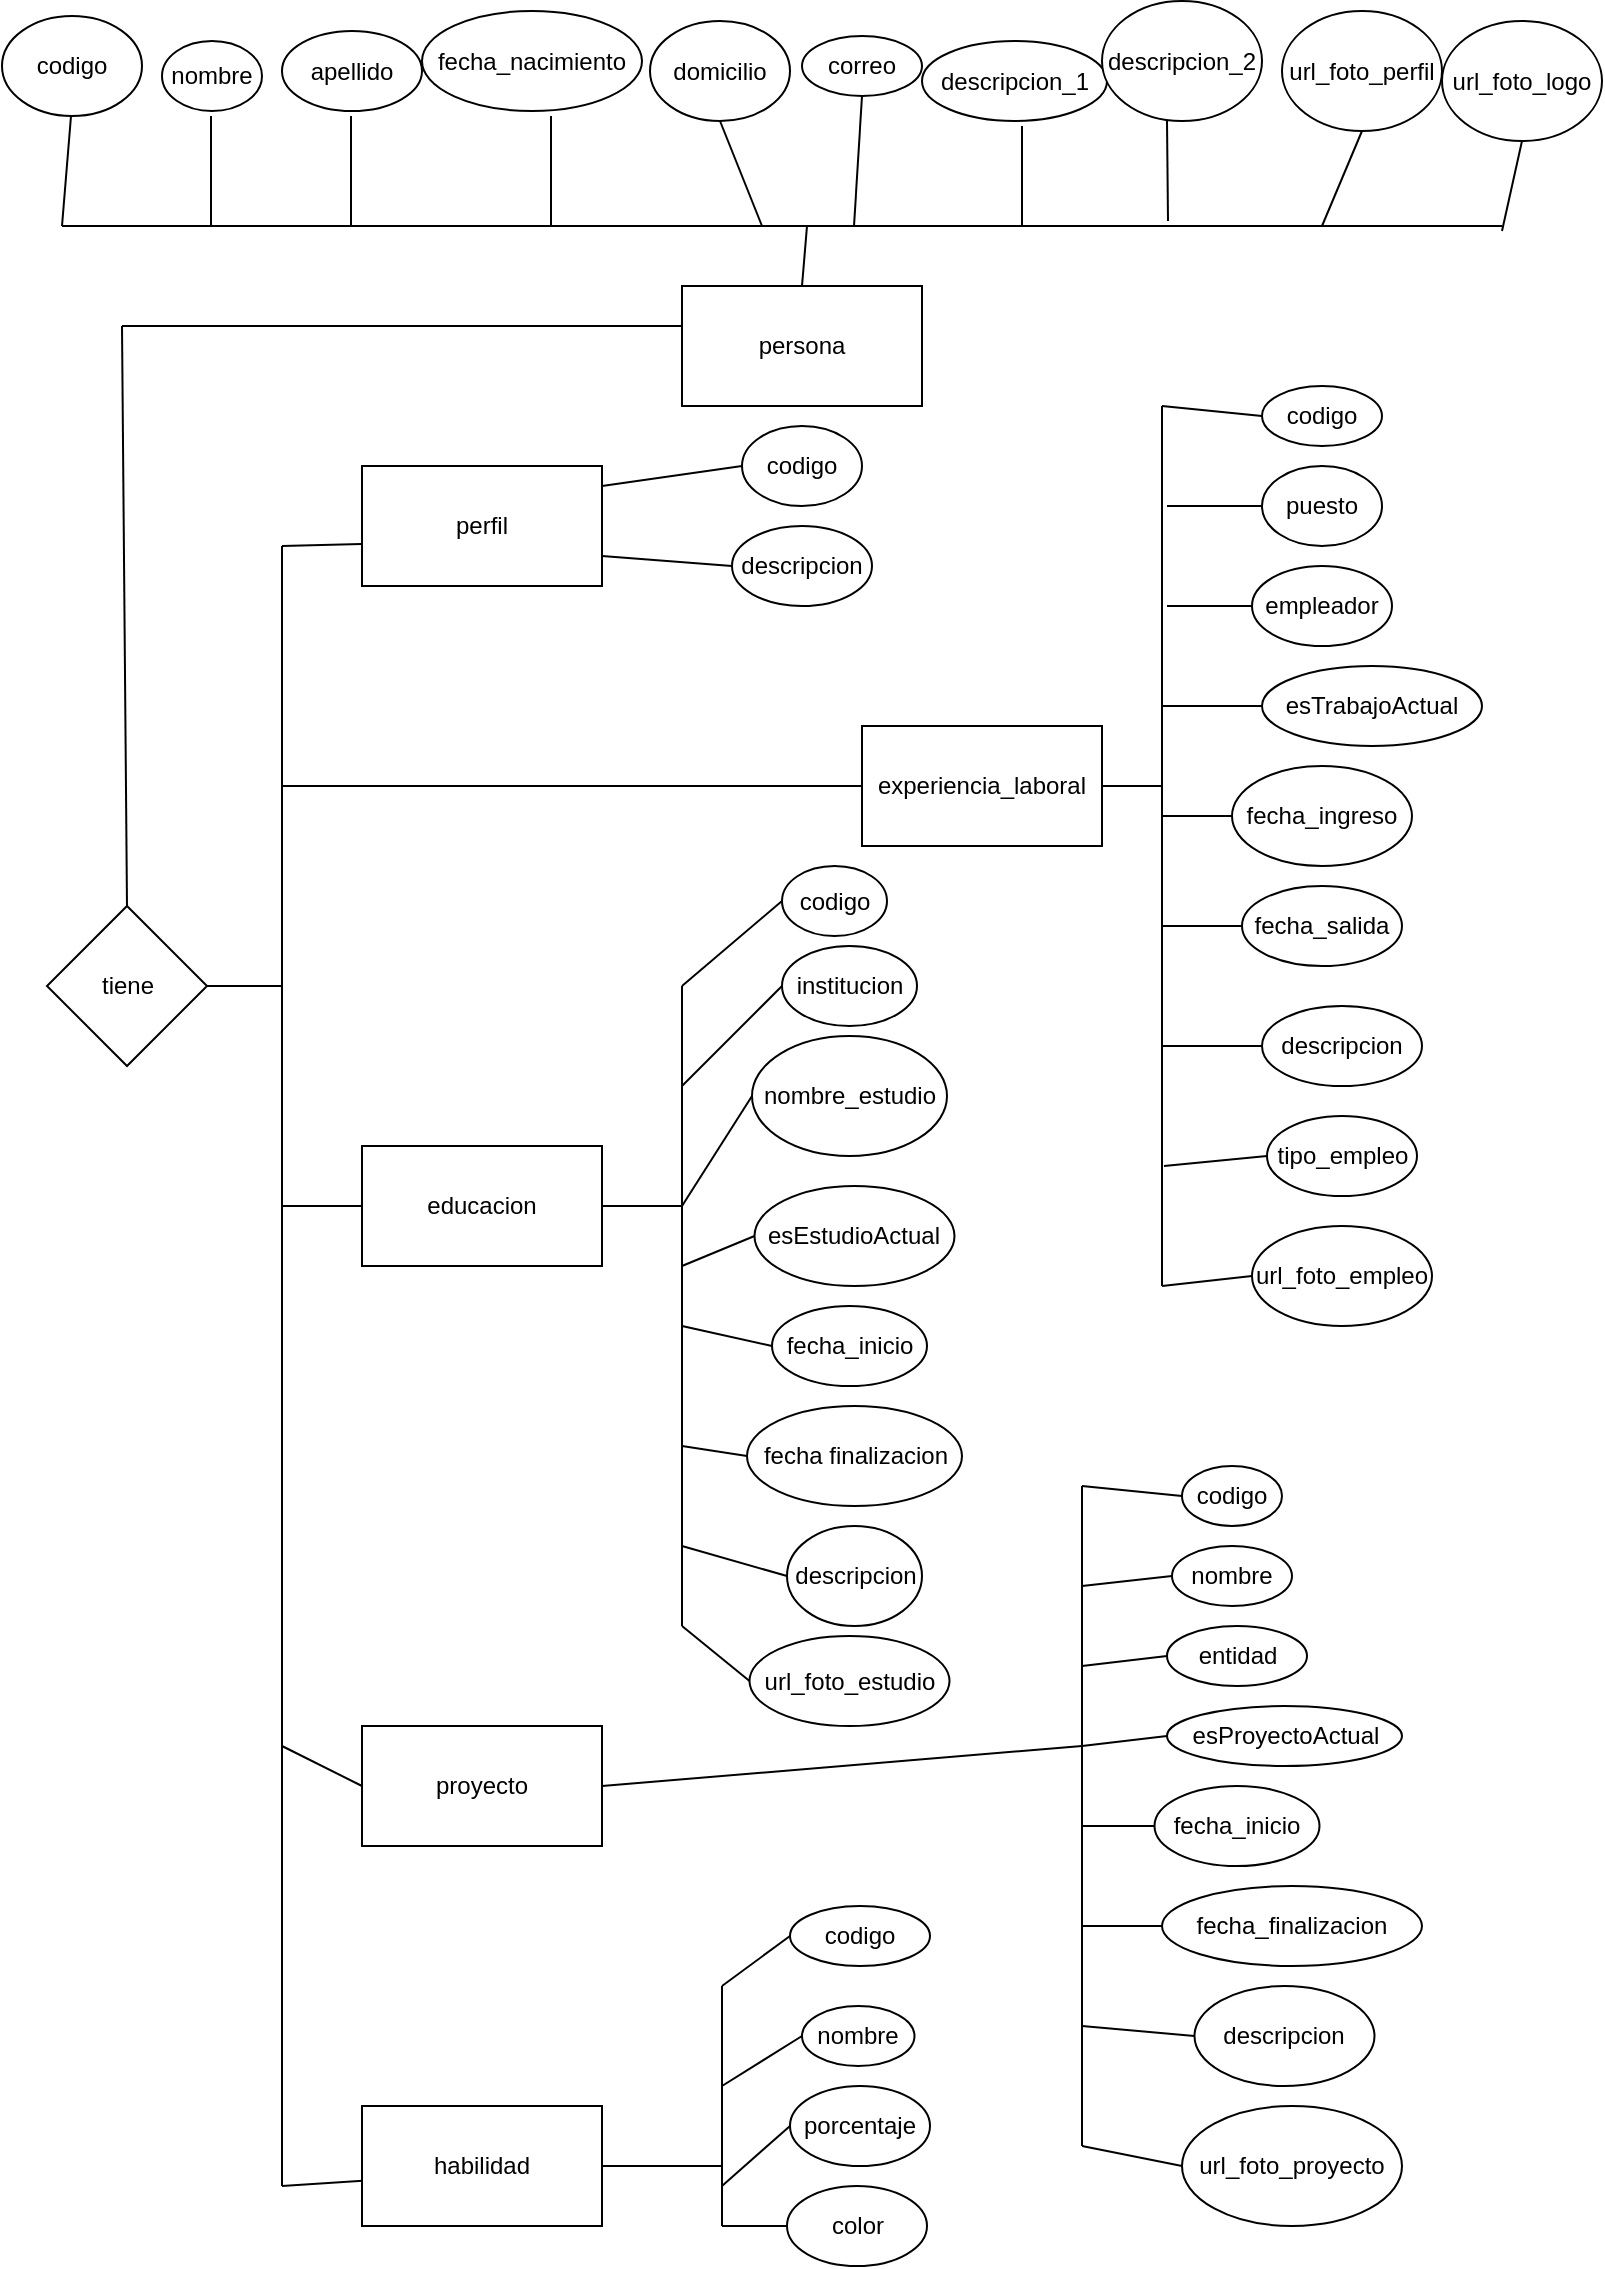 <mxfile version="20.2.2" type="device"><diagram id="bPtosmQlUWPxmqfCJIOB" name="Página-1"><mxGraphModel dx="1038" dy="539" grid="1" gridSize="10" guides="1" tooltips="1" connect="1" arrows="1" fold="1" page="1" pageScale="1" pageWidth="827" pageHeight="1169" math="0" shadow="0"><root><mxCell id="0"/><mxCell id="1" parent="0"/><mxCell id="aZ6jJNuGDx-x8V-V7N6B-1" value="codigo" style="ellipse;whiteSpace=wrap;html=1;" parent="1" vertex="1"><mxGeometry x="20" y="15" width="70" height="50" as="geometry"/></mxCell><mxCell id="aZ6jJNuGDx-x8V-V7N6B-2" value="nombre" style="ellipse;whiteSpace=wrap;html=1;" parent="1" vertex="1"><mxGeometry x="100" y="27.5" width="50" height="35" as="geometry"/></mxCell><mxCell id="aZ6jJNuGDx-x8V-V7N6B-3" value="apellido" style="ellipse;whiteSpace=wrap;html=1;" parent="1" vertex="1"><mxGeometry x="160" y="22.5" width="70" height="40" as="geometry"/></mxCell><mxCell id="aZ6jJNuGDx-x8V-V7N6B-4" value="descripcion_1" style="ellipse;whiteSpace=wrap;html=1;" parent="1" vertex="1"><mxGeometry x="480" y="27.5" width="92.5" height="40" as="geometry"/></mxCell><mxCell id="aZ6jJNuGDx-x8V-V7N6B-5" value="descripcion_2" style="ellipse;whiteSpace=wrap;html=1;" parent="1" vertex="1"><mxGeometry x="570" y="7.5" width="80" height="60" as="geometry"/></mxCell><mxCell id="aZ6jJNuGDx-x8V-V7N6B-6" value="domicilio" style="ellipse;whiteSpace=wrap;html=1;" parent="1" vertex="1"><mxGeometry x="344" y="17.5" width="70" height="50" as="geometry"/></mxCell><mxCell id="aZ6jJNuGDx-x8V-V7N6B-7" value="url_foto_perfil" style="ellipse;whiteSpace=wrap;html=1;" parent="1" vertex="1"><mxGeometry x="660" y="12.5" width="80" height="60" as="geometry"/></mxCell><mxCell id="aZ6jJNuGDx-x8V-V7N6B-8" value="url_foto_logo" style="ellipse;whiteSpace=wrap;html=1;" parent="1" vertex="1"><mxGeometry x="740" y="17.5" width="80" height="60" as="geometry"/></mxCell><mxCell id="aZ6jJNuGDx-x8V-V7N6B-10" value="" style="endArrow=none;html=1;rounded=0;entryX=0.5;entryY=1;entryDx=0;entryDy=0;" parent="1" target="aZ6jJNuGDx-x8V-V7N6B-8" edge="1"><mxGeometry width="50" height="50" relative="1" as="geometry"><mxPoint x="770" y="122.5" as="sourcePoint"/><mxPoint x="770" y="77.5" as="targetPoint"/></mxGeometry></mxCell><mxCell id="aZ6jJNuGDx-x8V-V7N6B-11" value="" style="endArrow=none;html=1;rounded=0;entryX=0.5;entryY=1;entryDx=0;entryDy=0;" parent="1" target="aZ6jJNuGDx-x8V-V7N6B-7" edge="1"><mxGeometry width="50" height="50" relative="1" as="geometry"><mxPoint x="680" y="120" as="sourcePoint"/><mxPoint x="679.5" y="75" as="targetPoint"/></mxGeometry></mxCell><mxCell id="aZ6jJNuGDx-x8V-V7N6B-12" value="" style="endArrow=none;html=1;rounded=0;" parent="1" edge="1"><mxGeometry width="50" height="50" relative="1" as="geometry"><mxPoint x="603" y="117.5" as="sourcePoint"/><mxPoint x="602.5" y="67.5" as="targetPoint"/></mxGeometry></mxCell><mxCell id="aZ6jJNuGDx-x8V-V7N6B-13" value="" style="endArrow=none;html=1;rounded=0;entryX=0.5;entryY=1;entryDx=0;entryDy=0;" parent="1" target="aZ6jJNuGDx-x8V-V7N6B-6" edge="1"><mxGeometry width="50" height="50" relative="1" as="geometry"><mxPoint x="400" y="120" as="sourcePoint"/><mxPoint x="427.5" y="75" as="targetPoint"/><Array as="points"/></mxGeometry></mxCell><mxCell id="aZ6jJNuGDx-x8V-V7N6B-14" value="" style="endArrow=none;html=1;rounded=0;" parent="1" edge="1"><mxGeometry width="50" height="50" relative="1" as="geometry"><mxPoint x="294.5" y="120" as="sourcePoint"/><mxPoint x="294.5" y="65" as="targetPoint"/></mxGeometry></mxCell><mxCell id="aZ6jJNuGDx-x8V-V7N6B-15" value="" style="endArrow=none;html=1;rounded=0;" parent="1" edge="1"><mxGeometry width="50" height="50" relative="1" as="geometry"><mxPoint x="194.5" y="120" as="sourcePoint"/><mxPoint x="194.5" y="65" as="targetPoint"/></mxGeometry></mxCell><mxCell id="aZ6jJNuGDx-x8V-V7N6B-16" value="" style="endArrow=none;html=1;rounded=0;" parent="1" edge="1"><mxGeometry width="50" height="50" relative="1" as="geometry"><mxPoint x="124.5" y="120" as="sourcePoint"/><mxPoint x="124.5" y="65" as="targetPoint"/></mxGeometry></mxCell><mxCell id="aZ6jJNuGDx-x8V-V7N6B-17" value="" style="endArrow=none;html=1;rounded=0;" parent="1" edge="1"><mxGeometry width="50" height="50" relative="1" as="geometry"><mxPoint x="50" y="120" as="sourcePoint"/><mxPoint x="54.5" y="65" as="targetPoint"/></mxGeometry></mxCell><mxCell id="aZ6jJNuGDx-x8V-V7N6B-18" value="" style="endArrow=none;html=1;rounded=0;" parent="1" edge="1"><mxGeometry width="50" height="50" relative="1" as="geometry"><mxPoint x="770" y="120" as="sourcePoint"/><mxPoint x="50" y="120" as="targetPoint"/></mxGeometry></mxCell><mxCell id="aZ6jJNuGDx-x8V-V7N6B-19" value="" style="endArrow=none;html=1;rounded=0;startArrow=none;exitX=0.5;exitY=0;exitDx=0;exitDy=0;" parent="1" source="aZ6jJNuGDx-x8V-V7N6B-21" edge="1"><mxGeometry width="50" height="50" relative="1" as="geometry"><mxPoint x="423" y="200" as="sourcePoint"/><mxPoint x="422.5" y="120" as="targetPoint"/></mxGeometry></mxCell><mxCell id="aZ6jJNuGDx-x8V-V7N6B-23" value="tiene" style="rhombus;whiteSpace=wrap;html=1;" parent="1" vertex="1"><mxGeometry x="42.5" y="460" width="80" height="80" as="geometry"/></mxCell><mxCell id="aZ6jJNuGDx-x8V-V7N6B-24" value="perfil" style="rounded=0;whiteSpace=wrap;html=1;" parent="1" vertex="1"><mxGeometry x="200" y="240" width="120" height="60" as="geometry"/></mxCell><mxCell id="aZ6jJNuGDx-x8V-V7N6B-25" value="educacion" style="rounded=0;whiteSpace=wrap;html=1;" parent="1" vertex="1"><mxGeometry x="200" y="580" width="120" height="60" as="geometry"/></mxCell><mxCell id="aZ6jJNuGDx-x8V-V7N6B-28" value="habilidad" style="rounded=0;whiteSpace=wrap;html=1;" parent="1" vertex="1"><mxGeometry x="200" y="1060" width="120" height="60" as="geometry"/></mxCell><mxCell id="aZ6jJNuGDx-x8V-V7N6B-29" value="proyecto" style="rounded=0;whiteSpace=wrap;html=1;" parent="1" vertex="1"><mxGeometry x="200" y="870" width="120" height="60" as="geometry"/></mxCell><mxCell id="aZ6jJNuGDx-x8V-V7N6B-30" value="codigo" style="ellipse;whiteSpace=wrap;html=1;" parent="1" vertex="1"><mxGeometry x="390" y="220" width="60" height="40" as="geometry"/></mxCell><mxCell id="aZ6jJNuGDx-x8V-V7N6B-31" value="descripcion" style="ellipse;whiteSpace=wrap;html=1;" parent="1" vertex="1"><mxGeometry x="385" y="270" width="70" height="40" as="geometry"/></mxCell><mxCell id="aZ6jJNuGDx-x8V-V7N6B-32" value="codigo" style="ellipse;whiteSpace=wrap;html=1;" parent="1" vertex="1"><mxGeometry x="650" y="200" width="60" height="30" as="geometry"/></mxCell><mxCell id="aZ6jJNuGDx-x8V-V7N6B-33" value="puesto" style="ellipse;whiteSpace=wrap;html=1;" parent="1" vertex="1"><mxGeometry x="650" y="240" width="60" height="40" as="geometry"/></mxCell><mxCell id="aZ6jJNuGDx-x8V-V7N6B-34" value="fecha_ingreso" style="ellipse;whiteSpace=wrap;html=1;" parent="1" vertex="1"><mxGeometry x="635" y="390" width="90" height="50" as="geometry"/></mxCell><mxCell id="aZ6jJNuGDx-x8V-V7N6B-35" value="fecha_salida" style="ellipse;whiteSpace=wrap;html=1;" parent="1" vertex="1"><mxGeometry x="640" y="450" width="80" height="40" as="geometry"/></mxCell><mxCell id="aZ6jJNuGDx-x8V-V7N6B-36" value="empleador" style="ellipse;whiteSpace=wrap;html=1;" parent="1" vertex="1"><mxGeometry x="645" y="290" width="70" height="40" as="geometry"/></mxCell><mxCell id="aZ6jJNuGDx-x8V-V7N6B-37" value="esTrabajoActual" style="ellipse;whiteSpace=wrap;html=1;" parent="1" vertex="1"><mxGeometry x="650" y="340" width="110" height="40" as="geometry"/></mxCell><mxCell id="aZ6jJNuGDx-x8V-V7N6B-39" value="descripcion" style="ellipse;whiteSpace=wrap;html=1;" parent="1" vertex="1"><mxGeometry x="650" y="510" width="80" height="40" as="geometry"/></mxCell><mxCell id="aZ6jJNuGDx-x8V-V7N6B-40" value="codigo" style="ellipse;whiteSpace=wrap;html=1;" parent="1" vertex="1"><mxGeometry x="410" y="440" width="52.5" height="35" as="geometry"/></mxCell><mxCell id="aZ6jJNuGDx-x8V-V7N6B-41" value="institucion" style="ellipse;whiteSpace=wrap;html=1;" parent="1" vertex="1"><mxGeometry x="410" y="480" width="67.5" height="40" as="geometry"/></mxCell><mxCell id="aZ6jJNuGDx-x8V-V7N6B-42" value="nombre_estudio" style="ellipse;whiteSpace=wrap;html=1;" parent="1" vertex="1"><mxGeometry x="395" y="525" width="97.5" height="60" as="geometry"/></mxCell><mxCell id="aZ6jJNuGDx-x8V-V7N6B-43" value="fecha_inicio" style="ellipse;whiteSpace=wrap;html=1;" parent="1" vertex="1"><mxGeometry x="405" y="660" width="77.5" height="40" as="geometry"/></mxCell><mxCell id="aZ6jJNuGDx-x8V-V7N6B-44" value="fecha finalizacion" style="ellipse;whiteSpace=wrap;html=1;" parent="1" vertex="1"><mxGeometry x="392.5" y="710" width="107.5" height="50" as="geometry"/></mxCell><mxCell id="aZ6jJNuGDx-x8V-V7N6B-45" value="descripcion" style="ellipse;whiteSpace=wrap;html=1;" parent="1" vertex="1"><mxGeometry x="412.5" y="770" width="67.5" height="50" as="geometry"/></mxCell><mxCell id="aZ6jJNuGDx-x8V-V7N6B-21" value="persona" style="rounded=0;whiteSpace=wrap;html=1;" parent="1" vertex="1"><mxGeometry x="360" y="150" width="120" height="60" as="geometry"/></mxCell><mxCell id="aZ6jJNuGDx-x8V-V7N6B-49" value="" style="endArrow=none;html=1;rounded=0;" parent="1" edge="1"><mxGeometry width="50" height="50" relative="1" as="geometry"><mxPoint x="80" y="170" as="sourcePoint"/><mxPoint x="360" y="170" as="targetPoint"/></mxGeometry></mxCell><mxCell id="aZ6jJNuGDx-x8V-V7N6B-50" value="" style="endArrow=none;html=1;rounded=0;exitX=0.5;exitY=0;exitDx=0;exitDy=0;" parent="1" source="aZ6jJNuGDx-x8V-V7N6B-23" edge="1"><mxGeometry width="50" height="50" relative="1" as="geometry"><mxPoint x="30" y="220" as="sourcePoint"/><mxPoint x="80" y="170" as="targetPoint"/></mxGeometry></mxCell><mxCell id="aZ6jJNuGDx-x8V-V7N6B-51" value="codigo" style="ellipse;whiteSpace=wrap;html=1;" parent="1" vertex="1"><mxGeometry x="610" y="740" width="50" height="30" as="geometry"/></mxCell><mxCell id="aZ6jJNuGDx-x8V-V7N6B-52" value="nombre" style="ellipse;whiteSpace=wrap;html=1;" parent="1" vertex="1"><mxGeometry x="605" y="780" width="60" height="30" as="geometry"/></mxCell><mxCell id="aZ6jJNuGDx-x8V-V7N6B-53" value="entidad" style="ellipse;whiteSpace=wrap;html=1;" parent="1" vertex="1"><mxGeometry x="602.5" y="820" width="70" height="30" as="geometry"/></mxCell><mxCell id="aZ6jJNuGDx-x8V-V7N6B-54" value="esProyectoActual" style="ellipse;whiteSpace=wrap;html=1;" parent="1" vertex="1"><mxGeometry x="602.5" y="860" width="117.5" height="30" as="geometry"/></mxCell><mxCell id="aZ6jJNuGDx-x8V-V7N6B-55" value="fecha_inicio" style="ellipse;whiteSpace=wrap;html=1;" parent="1" vertex="1"><mxGeometry x="596.25" y="900" width="82.5" height="40" as="geometry"/></mxCell><mxCell id="aZ6jJNuGDx-x8V-V7N6B-56" value="descripcion" style="ellipse;whiteSpace=wrap;html=1;" parent="1" vertex="1"><mxGeometry x="616.25" y="1000" width="90" height="50" as="geometry"/></mxCell><mxCell id="aZ6jJNuGDx-x8V-V7N6B-57" value="codigo" style="ellipse;whiteSpace=wrap;html=1;" parent="1" vertex="1"><mxGeometry x="414" y="960" width="70" height="30" as="geometry"/></mxCell><mxCell id="aZ6jJNuGDx-x8V-V7N6B-58" value="nombre" style="ellipse;whiteSpace=wrap;html=1;" parent="1" vertex="1"><mxGeometry x="420" y="1010" width="56.25" height="30" as="geometry"/></mxCell><mxCell id="aZ6jJNuGDx-x8V-V7N6B-59" value="porcentaje" style="ellipse;whiteSpace=wrap;html=1;" parent="1" vertex="1"><mxGeometry x="414" y="1050" width="70" height="40" as="geometry"/></mxCell><mxCell id="aZ6jJNuGDx-x8V-V7N6B-62" value="" style="endArrow=none;html=1;rounded=0;entryX=-0.003;entryY=0.65;entryDx=0;entryDy=0;entryPerimeter=0;" parent="1" target="aZ6jJNuGDx-x8V-V7N6B-24" edge="1"><mxGeometry width="50" height="50" relative="1" as="geometry"><mxPoint x="160" y="280" as="sourcePoint"/><mxPoint x="202.5" y="270" as="targetPoint"/></mxGeometry></mxCell><mxCell id="aZ6jJNuGDx-x8V-V7N6B-63" value="" style="endArrow=none;html=1;rounded=0;" parent="1" edge="1"><mxGeometry width="50" height="50" relative="1" as="geometry"><mxPoint x="122.5" y="500" as="sourcePoint"/><mxPoint x="160" y="500" as="targetPoint"/></mxGeometry></mxCell><mxCell id="aZ6jJNuGDx-x8V-V7N6B-64" value="" style="endArrow=none;html=1;rounded=0;" parent="1" edge="1"><mxGeometry width="50" height="50" relative="1" as="geometry"><mxPoint x="160" y="280" as="sourcePoint"/><mxPoint x="160" y="280" as="targetPoint"/><Array as="points"><mxPoint x="160" y="1100"/></Array></mxGeometry></mxCell><mxCell id="aZ6jJNuGDx-x8V-V7N6B-65" value="" style="endArrow=none;html=1;rounded=0;entryX=0;entryY=0.5;entryDx=0;entryDy=0;" parent="1" target="aZ6jJNuGDx-x8V-V7N6B-27" edge="1"><mxGeometry width="50" height="50" relative="1" as="geometry"><mxPoint x="160" y="400" as="sourcePoint"/><mxPoint x="210" y="350" as="targetPoint"/></mxGeometry></mxCell><mxCell id="aZ6jJNuGDx-x8V-V7N6B-66" value="" style="endArrow=none;html=1;rounded=0;entryX=0;entryY=0.5;entryDx=0;entryDy=0;" parent="1" target="aZ6jJNuGDx-x8V-V7N6B-25" edge="1"><mxGeometry width="50" height="50" relative="1" as="geometry"><mxPoint x="160" y="610" as="sourcePoint"/><mxPoint x="210" y="560" as="targetPoint"/></mxGeometry></mxCell><mxCell id="aZ6jJNuGDx-x8V-V7N6B-67" value="" style="endArrow=none;html=1;rounded=0;exitX=0;exitY=0.5;exitDx=0;exitDy=0;" parent="1" source="aZ6jJNuGDx-x8V-V7N6B-29" edge="1"><mxGeometry width="50" height="50" relative="1" as="geometry"><mxPoint x="270" y="830" as="sourcePoint"/><mxPoint x="160" y="880" as="targetPoint"/></mxGeometry></mxCell><mxCell id="aZ6jJNuGDx-x8V-V7N6B-68" value="" style="endArrow=none;html=1;rounded=0;entryX=0.003;entryY=0.623;entryDx=0;entryDy=0;entryPerimeter=0;" parent="1" target="aZ6jJNuGDx-x8V-V7N6B-28" edge="1"><mxGeometry width="50" height="50" relative="1" as="geometry"><mxPoint x="160" y="1100" as="sourcePoint"/><mxPoint x="210" y="1050" as="targetPoint"/></mxGeometry></mxCell><mxCell id="aZ6jJNuGDx-x8V-V7N6B-69" value="" style="endArrow=none;html=1;rounded=0;entryX=0;entryY=0.5;entryDx=0;entryDy=0;" parent="1" target="aZ6jJNuGDx-x8V-V7N6B-30" edge="1"><mxGeometry width="50" height="50" relative="1" as="geometry"><mxPoint x="320" y="250" as="sourcePoint"/><mxPoint x="380" y="240" as="targetPoint"/></mxGeometry></mxCell><mxCell id="aZ6jJNuGDx-x8V-V7N6B-70" value="" style="endArrow=none;html=1;rounded=0;exitX=1;exitY=0.75;exitDx=0;exitDy=0;" parent="1" source="aZ6jJNuGDx-x8V-V7N6B-24" edge="1"><mxGeometry width="50" height="50" relative="1" as="geometry"><mxPoint x="315" y="280" as="sourcePoint"/><mxPoint x="385" y="290" as="targetPoint"/></mxGeometry></mxCell><mxCell id="aZ6jJNuGDx-x8V-V7N6B-71" value="" style="endArrow=none;html=1;rounded=0;startArrow=none;" parent="1" source="aZ6jJNuGDx-x8V-V7N6B-27" edge="1"><mxGeometry width="50" height="50" relative="1" as="geometry"><mxPoint x="320" y="400" as="sourcePoint"/><mxPoint x="600" y="400" as="targetPoint"/></mxGeometry></mxCell><mxCell id="aZ6jJNuGDx-x8V-V7N6B-72" value="" style="endArrow=none;html=1;rounded=0;" parent="1" edge="1"><mxGeometry width="50" height="50" relative="1" as="geometry"><mxPoint x="600" y="650" as="sourcePoint"/><mxPoint x="600" y="210" as="targetPoint"/></mxGeometry></mxCell><mxCell id="aZ6jJNuGDx-x8V-V7N6B-75" value="" style="endArrow=none;html=1;rounded=0;exitX=0;exitY=0.5;exitDx=0;exitDy=0;" parent="1" source="aZ6jJNuGDx-x8V-V7N6B-33" edge="1"><mxGeometry width="50" height="50" relative="1" as="geometry"><mxPoint x="552.5" y="260.5" as="sourcePoint"/><mxPoint x="602.5" y="260" as="targetPoint"/></mxGeometry></mxCell><mxCell id="aZ6jJNuGDx-x8V-V7N6B-76" value="" style="endArrow=none;html=1;rounded=0;entryX=0;entryY=0.5;entryDx=0;entryDy=0;" parent="1" target="aZ6jJNuGDx-x8V-V7N6B-36" edge="1"><mxGeometry width="50" height="50" relative="1" as="geometry"><mxPoint x="602.5" y="310" as="sourcePoint"/><mxPoint x="652.5" y="260" as="targetPoint"/></mxGeometry></mxCell><mxCell id="aZ6jJNuGDx-x8V-V7N6B-77" value="" style="endArrow=none;html=1;rounded=0;entryX=0;entryY=0.5;entryDx=0;entryDy=0;" parent="1" target="aZ6jJNuGDx-x8V-V7N6B-37" edge="1"><mxGeometry width="50" height="50" relative="1" as="geometry"><mxPoint x="600" y="360" as="sourcePoint"/><mxPoint x="650" y="310" as="targetPoint"/></mxGeometry></mxCell><mxCell id="aZ6jJNuGDx-x8V-V7N6B-78" value="" style="endArrow=none;html=1;rounded=0;entryX=0;entryY=0.5;entryDx=0;entryDy=0;" parent="1" target="aZ6jJNuGDx-x8V-V7N6B-34" edge="1"><mxGeometry width="50" height="50" relative="1" as="geometry"><mxPoint x="600" y="415" as="sourcePoint"/><mxPoint x="650" y="370" as="targetPoint"/></mxGeometry></mxCell><mxCell id="aZ6jJNuGDx-x8V-V7N6B-79" value="" style="endArrow=none;html=1;rounded=0;entryX=0;entryY=0.5;entryDx=0;entryDy=0;" parent="1" target="aZ6jJNuGDx-x8V-V7N6B-35" edge="1"><mxGeometry width="50" height="50" relative="1" as="geometry"><mxPoint x="600" y="470" as="sourcePoint"/><mxPoint x="650" y="420" as="targetPoint"/></mxGeometry></mxCell><mxCell id="aZ6jJNuGDx-x8V-V7N6B-81" value="" style="endArrow=none;html=1;rounded=0;entryX=0;entryY=0.5;entryDx=0;entryDy=0;" parent="1" target="aZ6jJNuGDx-x8V-V7N6B-39" edge="1"><mxGeometry width="50" height="50" relative="1" as="geometry"><mxPoint x="600" y="530" as="sourcePoint"/><mxPoint x="650" y="520" as="targetPoint"/></mxGeometry></mxCell><mxCell id="aZ6jJNuGDx-x8V-V7N6B-82" value="" style="endArrow=none;html=1;rounded=0;entryX=0;entryY=0.5;entryDx=0;entryDy=0;" parent="1" target="aZ6jJNuGDx-x8V-V7N6B-32" edge="1"><mxGeometry width="50" height="50" relative="1" as="geometry"><mxPoint x="600" y="210" as="sourcePoint"/><mxPoint x="650" y="160" as="targetPoint"/></mxGeometry></mxCell><mxCell id="aZ6jJNuGDx-x8V-V7N6B-83" value="" style="endArrow=none;html=1;rounded=0;" parent="1" edge="1"><mxGeometry width="50" height="50" relative="1" as="geometry"><mxPoint x="320" y="610" as="sourcePoint"/><mxPoint x="360" y="610" as="targetPoint"/></mxGeometry></mxCell><mxCell id="aZ6jJNuGDx-x8V-V7N6B-84" value="" style="endArrow=none;html=1;rounded=0;" parent="1" edge="1"><mxGeometry width="50" height="50" relative="1" as="geometry"><mxPoint x="360" y="820" as="sourcePoint"/><mxPoint x="360" y="500" as="targetPoint"/></mxGeometry></mxCell><mxCell id="aZ6jJNuGDx-x8V-V7N6B-85" value="" style="endArrow=none;html=1;rounded=0;entryX=0;entryY=0.5;entryDx=0;entryDy=0;" parent="1" target="aZ6jJNuGDx-x8V-V7N6B-40" edge="1"><mxGeometry width="50" height="50" relative="1" as="geometry"><mxPoint x="360" y="500" as="sourcePoint"/><mxPoint x="410" y="490" as="targetPoint"/></mxGeometry></mxCell><mxCell id="aZ6jJNuGDx-x8V-V7N6B-86" value="" style="endArrow=none;html=1;rounded=0;exitX=0;exitY=0.5;exitDx=0;exitDy=0;" parent="1" source="aZ6jJNuGDx-x8V-V7N6B-41" edge="1"><mxGeometry width="50" height="50" relative="1" as="geometry"><mxPoint x="290" y="550" as="sourcePoint"/><mxPoint x="360" y="550" as="targetPoint"/></mxGeometry></mxCell><mxCell id="aZ6jJNuGDx-x8V-V7N6B-87" value="" style="endArrow=none;html=1;rounded=0;entryX=0;entryY=0.5;entryDx=0;entryDy=0;" parent="1" target="aZ6jJNuGDx-x8V-V7N6B-42" edge="1"><mxGeometry width="50" height="50" relative="1" as="geometry"><mxPoint x="360" y="610" as="sourcePoint"/><mxPoint x="410" y="560" as="targetPoint"/></mxGeometry></mxCell><mxCell id="aZ6jJNuGDx-x8V-V7N6B-88" value="" style="endArrow=none;html=1;rounded=0;entryX=0;entryY=0.5;entryDx=0;entryDy=0;" parent="1" target="aZ6jJNuGDx-x8V-V7N6B-43" edge="1"><mxGeometry width="50" height="50" relative="1" as="geometry"><mxPoint x="360" y="670" as="sourcePoint"/><mxPoint x="410" y="620" as="targetPoint"/></mxGeometry></mxCell><mxCell id="aZ6jJNuGDx-x8V-V7N6B-89" value="" style="endArrow=none;html=1;rounded=0;entryX=0;entryY=0.5;entryDx=0;entryDy=0;" parent="1" target="aZ6jJNuGDx-x8V-V7N6B-44" edge="1"><mxGeometry width="50" height="50" relative="1" as="geometry"><mxPoint x="360" y="730" as="sourcePoint"/><mxPoint x="410" y="680" as="targetPoint"/></mxGeometry></mxCell><mxCell id="aZ6jJNuGDx-x8V-V7N6B-91" value="" style="endArrow=none;html=1;rounded=0;entryX=0;entryY=0.5;entryDx=0;entryDy=0;startArrow=none;" parent="1" target="aZ6jJNuGDx-x8V-V7N6B-45" edge="1"><mxGeometry width="50" height="50" relative="1" as="geometry"><mxPoint x="360" y="780" as="sourcePoint"/><mxPoint x="410" y="730" as="targetPoint"/></mxGeometry></mxCell><mxCell id="aZ6jJNuGDx-x8V-V7N6B-92" value="" style="endArrow=none;html=1;rounded=0;exitX=1;exitY=0.5;exitDx=0;exitDy=0;" parent="1" edge="1" source="aZ6jJNuGDx-x8V-V7N6B-29"><mxGeometry width="50" height="50" relative="1" as="geometry"><mxPoint x="320" y="880" as="sourcePoint"/><mxPoint x="560" y="880" as="targetPoint"/></mxGeometry></mxCell><mxCell id="aZ6jJNuGDx-x8V-V7N6B-93" value="" style="endArrow=none;html=1;rounded=0;" parent="1" edge="1"><mxGeometry width="50" height="50" relative="1" as="geometry"><mxPoint x="560" y="1080" as="sourcePoint"/><mxPoint x="560" y="750" as="targetPoint"/></mxGeometry></mxCell><mxCell id="aZ6jJNuGDx-x8V-V7N6B-94" value="" style="endArrow=none;html=1;rounded=0;entryX=0;entryY=0.5;entryDx=0;entryDy=0;" parent="1" target="aZ6jJNuGDx-x8V-V7N6B-51" edge="1"><mxGeometry width="50" height="50" relative="1" as="geometry"><mxPoint x="560" y="750" as="sourcePoint"/><mxPoint x="610" y="700" as="targetPoint"/></mxGeometry></mxCell><mxCell id="aZ6jJNuGDx-x8V-V7N6B-95" value="" style="endArrow=none;html=1;rounded=0;entryX=0;entryY=0.5;entryDx=0;entryDy=0;" parent="1" target="aZ6jJNuGDx-x8V-V7N6B-52" edge="1"><mxGeometry width="50" height="50" relative="1" as="geometry"><mxPoint x="560" y="800" as="sourcePoint"/><mxPoint x="610" y="750" as="targetPoint"/></mxGeometry></mxCell><mxCell id="aZ6jJNuGDx-x8V-V7N6B-96" value="" style="endArrow=none;html=1;rounded=0;entryX=0;entryY=0.5;entryDx=0;entryDy=0;" parent="1" target="aZ6jJNuGDx-x8V-V7N6B-53" edge="1"><mxGeometry width="50" height="50" relative="1" as="geometry"><mxPoint x="560" y="840" as="sourcePoint"/><mxPoint x="610" y="790" as="targetPoint"/></mxGeometry></mxCell><mxCell id="aZ6jJNuGDx-x8V-V7N6B-97" value="" style="endArrow=none;html=1;rounded=0;entryX=0;entryY=0.5;entryDx=0;entryDy=0;" parent="1" target="aZ6jJNuGDx-x8V-V7N6B-54" edge="1"><mxGeometry width="50" height="50" relative="1" as="geometry"><mxPoint x="560" y="880" as="sourcePoint"/><mxPoint x="610" y="830" as="targetPoint"/></mxGeometry></mxCell><mxCell id="aZ6jJNuGDx-x8V-V7N6B-98" value="" style="endArrow=none;html=1;rounded=0;entryX=0;entryY=0.5;entryDx=0;entryDy=0;" parent="1" target="aZ6jJNuGDx-x8V-V7N6B-55" edge="1"><mxGeometry width="50" height="50" relative="1" as="geometry"><mxPoint x="560" y="920" as="sourcePoint"/><mxPoint x="610" y="870" as="targetPoint"/></mxGeometry></mxCell><mxCell id="aZ6jJNuGDx-x8V-V7N6B-99" value="" style="endArrow=none;html=1;rounded=0;entryX=0;entryY=0.5;entryDx=0;entryDy=0;" parent="1" target="aZ6jJNuGDx-x8V-V7N6B-56" edge="1"><mxGeometry width="50" height="50" relative="1" as="geometry"><mxPoint x="560" y="1020" as="sourcePoint"/><mxPoint x="610" y="920" as="targetPoint"/></mxGeometry></mxCell><mxCell id="aZ6jJNuGDx-x8V-V7N6B-100" value="" style="endArrow=none;html=1;rounded=0;" parent="1" edge="1"><mxGeometry width="50" height="50" relative="1" as="geometry"><mxPoint x="320" y="1090" as="sourcePoint"/><mxPoint x="380" y="1090" as="targetPoint"/></mxGeometry></mxCell><mxCell id="aZ6jJNuGDx-x8V-V7N6B-103" value="" style="endArrow=none;html=1;rounded=0;" parent="1" edge="1"><mxGeometry width="50" height="50" relative="1" as="geometry"><mxPoint x="380" y="1120" as="sourcePoint"/><mxPoint x="380" y="1000" as="targetPoint"/></mxGeometry></mxCell><mxCell id="aZ6jJNuGDx-x8V-V7N6B-104" value="" style="endArrow=none;html=1;rounded=0;exitX=0;exitY=0.5;exitDx=0;exitDy=0;" parent="1" source="aZ6jJNuGDx-x8V-V7N6B-57" edge="1"><mxGeometry width="50" height="50" relative="1" as="geometry"><mxPoint x="330" y="1050" as="sourcePoint"/><mxPoint x="380" y="1000" as="targetPoint"/></mxGeometry></mxCell><mxCell id="aZ6jJNuGDx-x8V-V7N6B-105" value="" style="endArrow=none;html=1;rounded=0;exitX=0;exitY=0.5;exitDx=0;exitDy=0;" parent="1" source="aZ6jJNuGDx-x8V-V7N6B-58" edge="1"><mxGeometry width="50" height="50" relative="1" as="geometry"><mxPoint x="330" y="1100" as="sourcePoint"/><mxPoint x="380" y="1050" as="targetPoint"/></mxGeometry></mxCell><mxCell id="aZ6jJNuGDx-x8V-V7N6B-106" value="" style="endArrow=none;html=1;rounded=0;exitX=0;exitY=0.5;exitDx=0;exitDy=0;" parent="1" source="aZ6jJNuGDx-x8V-V7N6B-59" edge="1"><mxGeometry width="50" height="50" relative="1" as="geometry"><mxPoint x="330" y="1150" as="sourcePoint"/><mxPoint x="380" y="1100" as="targetPoint"/></mxGeometry></mxCell><mxCell id="J6d4KPgKNYBmEgMUVQgX-1" value="fecha_nacimiento" style="ellipse;whiteSpace=wrap;html=1;" parent="1" vertex="1"><mxGeometry x="230" y="12.5" width="110" height="50" as="geometry"/></mxCell><mxCell id="J6d4KPgKNYBmEgMUVQgX-2" value="correo" style="ellipse;whiteSpace=wrap;html=1;" parent="1" vertex="1"><mxGeometry x="420" y="25" width="60" height="30" as="geometry"/></mxCell><mxCell id="J6d4KPgKNYBmEgMUVQgX-4" value="" style="endArrow=none;html=1;rounded=0;" parent="1" edge="1"><mxGeometry width="50" height="50" relative="1" as="geometry"><mxPoint x="446" y="120" as="sourcePoint"/><mxPoint x="450" y="55" as="targetPoint"/></mxGeometry></mxCell><mxCell id="J6d4KPgKNYBmEgMUVQgX-5" value="" style="endArrow=none;html=1;rounded=0;" parent="1" edge="1"><mxGeometry width="50" height="50" relative="1" as="geometry"><mxPoint x="530" y="120" as="sourcePoint"/><mxPoint x="530" y="70" as="targetPoint"/></mxGeometry></mxCell><mxCell id="J6d4KPgKNYBmEgMUVQgX-6" value="esEstudioActual" style="ellipse;whiteSpace=wrap;html=1;" parent="1" vertex="1"><mxGeometry x="396.25" y="600" width="100" height="50" as="geometry"/></mxCell><mxCell id="J6d4KPgKNYBmEgMUVQgX-7" value="" style="endArrow=none;html=1;rounded=0;entryX=0;entryY=0.5;entryDx=0;entryDy=0;" parent="1" target="J6d4KPgKNYBmEgMUVQgX-6" edge="1"><mxGeometry width="50" height="50" relative="1" as="geometry"><mxPoint x="360" y="640" as="sourcePoint"/><mxPoint x="414" y="590" as="targetPoint"/></mxGeometry></mxCell><mxCell id="J6d4KPgKNYBmEgMUVQgX-8" value="fecha_finalizacion" style="ellipse;whiteSpace=wrap;html=1;" parent="1" vertex="1"><mxGeometry x="600" y="950" width="130" height="40" as="geometry"/></mxCell><mxCell id="J6d4KPgKNYBmEgMUVQgX-9" value="" style="endArrow=none;html=1;rounded=0;entryX=0;entryY=0.5;entryDx=0;entryDy=0;" parent="1" target="J6d4KPgKNYBmEgMUVQgX-8" edge="1"><mxGeometry width="50" height="50" relative="1" as="geometry"><mxPoint x="560" y="970" as="sourcePoint"/><mxPoint x="610" y="920" as="targetPoint"/></mxGeometry></mxCell><mxCell id="aZ6jJNuGDx-x8V-V7N6B-27" value="experiencia_laboral" style="rounded=0;whiteSpace=wrap;html=1;" parent="1" vertex="1"><mxGeometry x="450" y="370" width="120" height="60" as="geometry"/></mxCell><mxCell id="J6d4KPgKNYBmEgMUVQgX-11" value="" style="endArrow=none;html=1;rounded=0;" parent="1" target="aZ6jJNuGDx-x8V-V7N6B-27" edge="1"><mxGeometry width="50" height="50" relative="1" as="geometry"><mxPoint x="320" y="400" as="sourcePoint"/><mxPoint x="600" y="400" as="targetPoint"/></mxGeometry></mxCell><mxCell id="VqLYOxvaS9gzJj0dXxyZ-1" value="tipo_empleo" style="ellipse;whiteSpace=wrap;html=1;" vertex="1" parent="1"><mxGeometry x="652.5" y="565" width="75" height="40" as="geometry"/></mxCell><mxCell id="VqLYOxvaS9gzJj0dXxyZ-2" value="" style="endArrow=none;html=1;rounded=0;entryX=0;entryY=0.5;entryDx=0;entryDy=0;" edge="1" parent="1" target="VqLYOxvaS9gzJj0dXxyZ-1"><mxGeometry width="50" height="50" relative="1" as="geometry"><mxPoint x="601" y="590" as="sourcePoint"/><mxPoint x="650" y="584" as="targetPoint"/></mxGeometry></mxCell><mxCell id="VqLYOxvaS9gzJj0dXxyZ-3" value="url_foto_empleo" style="ellipse;whiteSpace=wrap;html=1;" vertex="1" parent="1"><mxGeometry x="645" y="620" width="90" height="50" as="geometry"/></mxCell><mxCell id="VqLYOxvaS9gzJj0dXxyZ-4" value="" style="endArrow=none;html=1;rounded=0;entryX=0;entryY=0.5;entryDx=0;entryDy=0;" edge="1" parent="1" target="VqLYOxvaS9gzJj0dXxyZ-3"><mxGeometry width="50" height="50" relative="1" as="geometry"><mxPoint x="600" y="650" as="sourcePoint"/><mxPoint x="646.25" y="640" as="targetPoint"/></mxGeometry></mxCell><mxCell id="VqLYOxvaS9gzJj0dXxyZ-5" value="color" style="ellipse;whiteSpace=wrap;html=1;" vertex="1" parent="1"><mxGeometry x="412.5" y="1100" width="70" height="40" as="geometry"/></mxCell><mxCell id="VqLYOxvaS9gzJj0dXxyZ-6" value="" style="endArrow=none;html=1;rounded=0;entryX=0;entryY=0.5;entryDx=0;entryDy=0;" edge="1" parent="1" target="VqLYOxvaS9gzJj0dXxyZ-5"><mxGeometry width="50" height="50" relative="1" as="geometry"><mxPoint x="380" y="1120" as="sourcePoint"/><mxPoint x="440" y="940" as="targetPoint"/></mxGeometry></mxCell><mxCell id="VqLYOxvaS9gzJj0dXxyZ-7" value="url_foto_proyecto" style="ellipse;whiteSpace=wrap;html=1;" vertex="1" parent="1"><mxGeometry x="610" y="1060" width="110" height="60" as="geometry"/></mxCell><mxCell id="VqLYOxvaS9gzJj0dXxyZ-8" value="" style="endArrow=none;html=1;rounded=0;entryX=0;entryY=0.5;entryDx=0;entryDy=0;" edge="1" parent="1" target="VqLYOxvaS9gzJj0dXxyZ-7"><mxGeometry width="50" height="50" relative="1" as="geometry"><mxPoint x="560" y="1080" as="sourcePoint"/><mxPoint x="440" y="940" as="targetPoint"/></mxGeometry></mxCell><mxCell id="VqLYOxvaS9gzJj0dXxyZ-9" value="url_foto_estudio" style="ellipse;whiteSpace=wrap;html=1;" vertex="1" parent="1"><mxGeometry x="393.75" y="825" width="100" height="45" as="geometry"/></mxCell><mxCell id="VqLYOxvaS9gzJj0dXxyZ-10" value="" style="endArrow=none;html=1;rounded=0;entryX=0;entryY=0.5;entryDx=0;entryDy=0;" edge="1" parent="1" target="VqLYOxvaS9gzJj0dXxyZ-9"><mxGeometry width="50" height="50" relative="1" as="geometry"><mxPoint x="360" y="820" as="sourcePoint"/><mxPoint x="412.5" y="795" as="targetPoint"/></mxGeometry></mxCell></root></mxGraphModel></diagram></mxfile>